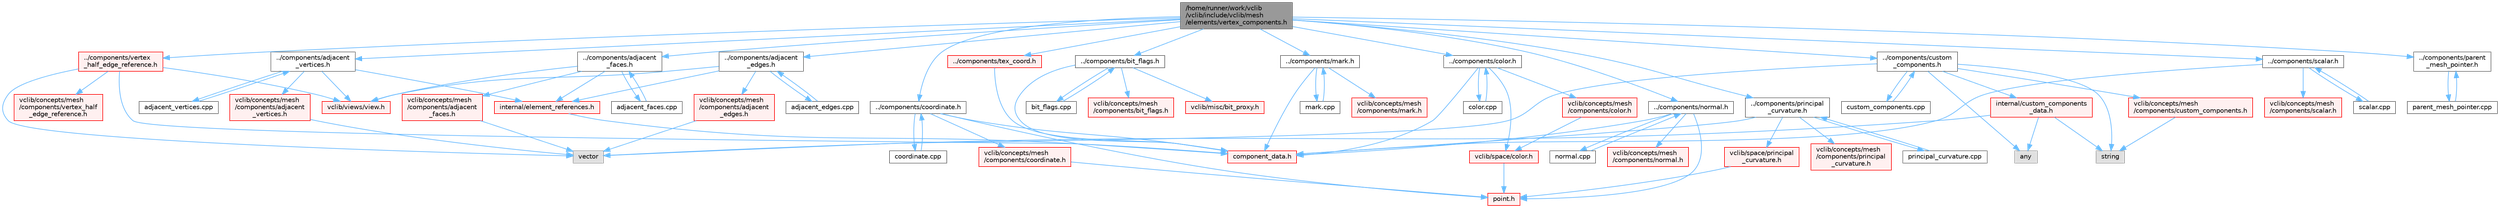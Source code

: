 digraph "/home/runner/work/vclib/vclib/include/vclib/mesh/elements/vertex_components.h"
{
 // LATEX_PDF_SIZE
  bgcolor="transparent";
  edge [fontname=Helvetica,fontsize=10,labelfontname=Helvetica,labelfontsize=10];
  node [fontname=Helvetica,fontsize=10,shape=box,height=0.2,width=0.4];
  Node1 [label="/home/runner/work/vclib\l/vclib/include/vclib/mesh\l/elements/vertex_components.h",height=0.2,width=0.4,color="gray40", fillcolor="grey60", style="filled", fontcolor="black",tooltip=" "];
  Node1 -> Node2 [color="steelblue1",style="solid"];
  Node2 [label="../components/adjacent\l_edges.h",height=0.2,width=0.4,color="grey40", fillcolor="white", style="filled",URL="$mesh_2components_2adjacent__edges_8h.html",tooltip=" "];
  Node2 -> Node3 [color="steelblue1",style="solid"];
  Node3 [label="vclib/concepts/mesh\l/components/adjacent\l_edges.h",height=0.2,width=0.4,color="red", fillcolor="#FFF0F0", style="filled",URL="$concepts_2mesh_2components_2adjacent__edges_8h.html",tooltip=" "];
  Node3 -> Node4 [color="steelblue1",style="solid"];
  Node4 [label="vector",height=0.2,width=0.4,color="grey60", fillcolor="#E0E0E0", style="filled",tooltip=" "];
  Node2 -> Node17 [color="steelblue1",style="solid"];
  Node17 [label="vclib/views/view.h",height=0.2,width=0.4,color="red", fillcolor="#FFF0F0", style="filled",URL="$view_8h.html",tooltip=" "];
  Node2 -> Node19 [color="steelblue1",style="solid"];
  Node19 [label="internal/element_references.h",height=0.2,width=0.4,color="red", fillcolor="#FFF0F0", style="filled",URL="$element__references_8h.html",tooltip=" "];
  Node19 -> Node24 [color="steelblue1",style="solid"];
  Node24 [label="component_data.h",height=0.2,width=0.4,color="red", fillcolor="#FFF0F0", style="filled",URL="$component__data_8h.html",tooltip=" "];
  Node2 -> Node26 [color="steelblue1",style="solid"];
  Node26 [label="adjacent_edges.cpp",height=0.2,width=0.4,color="grey40", fillcolor="white", style="filled",URL="$adjacent__edges_8cpp.html",tooltip=" "];
  Node26 -> Node2 [color="steelblue1",style="solid"];
  Node1 -> Node27 [color="steelblue1",style="solid"];
  Node27 [label="../components/adjacent\l_faces.h",height=0.2,width=0.4,color="grey40", fillcolor="white", style="filled",URL="$mesh_2components_2adjacent__faces_8h.html",tooltip=" "];
  Node27 -> Node28 [color="steelblue1",style="solid"];
  Node28 [label="vclib/concepts/mesh\l/components/adjacent\l_faces.h",height=0.2,width=0.4,color="red", fillcolor="#FFF0F0", style="filled",URL="$concepts_2mesh_2components_2adjacent__faces_8h.html",tooltip=" "];
  Node28 -> Node4 [color="steelblue1",style="solid"];
  Node27 -> Node17 [color="steelblue1",style="solid"];
  Node27 -> Node19 [color="steelblue1",style="solid"];
  Node27 -> Node29 [color="steelblue1",style="solid"];
  Node29 [label="adjacent_faces.cpp",height=0.2,width=0.4,color="grey40", fillcolor="white", style="filled",URL="$adjacent__faces_8cpp.html",tooltip=" "];
  Node29 -> Node27 [color="steelblue1",style="solid"];
  Node1 -> Node30 [color="steelblue1",style="solid"];
  Node30 [label="../components/adjacent\l_vertices.h",height=0.2,width=0.4,color="grey40", fillcolor="white", style="filled",URL="$mesh_2components_2adjacent__vertices_8h.html",tooltip=" "];
  Node30 -> Node31 [color="steelblue1",style="solid"];
  Node31 [label="vclib/concepts/mesh\l/components/adjacent\l_vertices.h",height=0.2,width=0.4,color="red", fillcolor="#FFF0F0", style="filled",URL="$concepts_2mesh_2components_2adjacent__vertices_8h.html",tooltip=" "];
  Node31 -> Node4 [color="steelblue1",style="solid"];
  Node30 -> Node17 [color="steelblue1",style="solid"];
  Node30 -> Node19 [color="steelblue1",style="solid"];
  Node30 -> Node32 [color="steelblue1",style="solid"];
  Node32 [label="adjacent_vertices.cpp",height=0.2,width=0.4,color="grey40", fillcolor="white", style="filled",URL="$adjacent__vertices_8cpp.html",tooltip=" "];
  Node32 -> Node30 [color="steelblue1",style="solid"];
  Node1 -> Node33 [color="steelblue1",style="solid"];
  Node33 [label="../components/bit_flags.h",height=0.2,width=0.4,color="grey40", fillcolor="white", style="filled",URL="$mesh_2components_2bit__flags_8h.html",tooltip=" "];
  Node33 -> Node34 [color="steelblue1",style="solid"];
  Node34 [label="vclib/concepts/mesh\l/components/bit_flags.h",height=0.2,width=0.4,color="red", fillcolor="#FFF0F0", style="filled",URL="$concepts_2mesh_2components_2bit__flags_8h.html",tooltip=" "];
  Node33 -> Node35 [color="steelblue1",style="solid"];
  Node35 [label="vclib/misc/bit_proxy.h",height=0.2,width=0.4,color="red", fillcolor="#FFF0F0", style="filled",URL="$bit__proxy_8h.html",tooltip=" "];
  Node33 -> Node24 [color="steelblue1",style="solid"];
  Node33 -> Node37 [color="steelblue1",style="solid"];
  Node37 [label="bit_flags.cpp",height=0.2,width=0.4,color="grey40", fillcolor="white", style="filled",URL="$bit__flags_8cpp.html",tooltip=" "];
  Node37 -> Node33 [color="steelblue1",style="solid"];
  Node1 -> Node38 [color="steelblue1",style="solid"];
  Node38 [label="../components/color.h",height=0.2,width=0.4,color="grey40", fillcolor="white", style="filled",URL="$mesh_2components_2color_8h.html",tooltip=" "];
  Node38 -> Node39 [color="steelblue1",style="solid"];
  Node39 [label="vclib/concepts/mesh\l/components/color.h",height=0.2,width=0.4,color="red", fillcolor="#FFF0F0", style="filled",URL="$concepts_2mesh_2components_2color_8h.html",tooltip=" "];
  Node39 -> Node40 [color="steelblue1",style="solid"];
  Node40 [label="vclib/space/color.h",height=0.2,width=0.4,color="red", fillcolor="#FFF0F0", style="filled",URL="$space_2color_8h.html",tooltip=" "];
  Node40 -> Node41 [color="steelblue1",style="solid"];
  Node41 [label="point.h",height=0.2,width=0.4,color="red", fillcolor="#FFF0F0", style="filled",URL="$space_2point_8h.html",tooltip=" "];
  Node38 -> Node40 [color="steelblue1",style="solid"];
  Node38 -> Node24 [color="steelblue1",style="solid"];
  Node38 -> Node54 [color="steelblue1",style="solid"];
  Node54 [label="color.cpp",height=0.2,width=0.4,color="grey40", fillcolor="white", style="filled",URL="$mesh_2components_2color_8cpp.html",tooltip=" "];
  Node54 -> Node38 [color="steelblue1",style="solid"];
  Node1 -> Node55 [color="steelblue1",style="solid"];
  Node55 [label="../components/coordinate.h",height=0.2,width=0.4,color="grey40", fillcolor="white", style="filled",URL="$mesh_2components_2coordinate_8h.html",tooltip=" "];
  Node55 -> Node56 [color="steelblue1",style="solid"];
  Node56 [label="vclib/concepts/mesh\l/components/coordinate.h",height=0.2,width=0.4,color="red", fillcolor="#FFF0F0", style="filled",URL="$concepts_2mesh_2components_2coordinate_8h.html",tooltip=" "];
  Node56 -> Node41 [color="steelblue1",style="solid"];
  Node55 -> Node41 [color="steelblue1",style="solid"];
  Node55 -> Node24 [color="steelblue1",style="solid"];
  Node55 -> Node57 [color="steelblue1",style="solid"];
  Node57 [label="coordinate.cpp",height=0.2,width=0.4,color="grey40", fillcolor="white", style="filled",URL="$coordinate_8cpp.html",tooltip=" "];
  Node57 -> Node55 [color="steelblue1",style="solid"];
  Node1 -> Node58 [color="steelblue1",style="solid"];
  Node58 [label="../components/custom\l_components.h",height=0.2,width=0.4,color="grey40", fillcolor="white", style="filled",URL="$mesh_2components_2custom__components_8h.html",tooltip=" "];
  Node58 -> Node59 [color="steelblue1",style="solid"];
  Node59 [label="any",height=0.2,width=0.4,color="grey60", fillcolor="#E0E0E0", style="filled",tooltip=" "];
  Node58 -> Node60 [color="steelblue1",style="solid"];
  Node60 [label="string",height=0.2,width=0.4,color="grey60", fillcolor="#E0E0E0", style="filled",tooltip=" "];
  Node58 -> Node4 [color="steelblue1",style="solid"];
  Node58 -> Node61 [color="steelblue1",style="solid"];
  Node61 [label="vclib/concepts/mesh\l/components/custom_components.h",height=0.2,width=0.4,color="red", fillcolor="#FFF0F0", style="filled",URL="$concepts_2mesh_2components_2custom__components_8h.html",tooltip=" "];
  Node61 -> Node60 [color="steelblue1",style="solid"];
  Node58 -> Node62 [color="steelblue1",style="solid"];
  Node62 [label="internal/custom_components\l_data.h",height=0.2,width=0.4,color="red", fillcolor="#FFF0F0", style="filled",URL="$custom__components__data_8h.html",tooltip=" "];
  Node62 -> Node59 [color="steelblue1",style="solid"];
  Node62 -> Node60 [color="steelblue1",style="solid"];
  Node62 -> Node4 [color="steelblue1",style="solid"];
  Node58 -> Node65 [color="steelblue1",style="solid"];
  Node65 [label="custom_components.cpp",height=0.2,width=0.4,color="grey40", fillcolor="white", style="filled",URL="$custom__components_8cpp.html",tooltip=" "];
  Node65 -> Node58 [color="steelblue1",style="solid"];
  Node1 -> Node66 [color="steelblue1",style="solid"];
  Node66 [label="../components/mark.h",height=0.2,width=0.4,color="grey40", fillcolor="white", style="filled",URL="$mesh_2components_2mark_8h.html",tooltip=" "];
  Node66 -> Node67 [color="steelblue1",style="solid"];
  Node67 [label="vclib/concepts/mesh\l/components/mark.h",height=0.2,width=0.4,color="red", fillcolor="#FFF0F0", style="filled",URL="$concepts_2mesh_2components_2mark_8h.html",tooltip=" "];
  Node66 -> Node24 [color="steelblue1",style="solid"];
  Node66 -> Node68 [color="steelblue1",style="solid"];
  Node68 [label="mark.cpp",height=0.2,width=0.4,color="grey40", fillcolor="white", style="filled",URL="$mark_8cpp.html",tooltip=" "];
  Node68 -> Node66 [color="steelblue1",style="solid"];
  Node1 -> Node69 [color="steelblue1",style="solid"];
  Node69 [label="../components/normal.h",height=0.2,width=0.4,color="grey40", fillcolor="white", style="filled",URL="$mesh_2components_2normal_8h.html",tooltip=" "];
  Node69 -> Node70 [color="steelblue1",style="solid"];
  Node70 [label="vclib/concepts/mesh\l/components/normal.h",height=0.2,width=0.4,color="red", fillcolor="#FFF0F0", style="filled",URL="$concepts_2mesh_2components_2normal_8h.html",tooltip=" "];
  Node69 -> Node41 [color="steelblue1",style="solid"];
  Node69 -> Node24 [color="steelblue1",style="solid"];
  Node69 -> Node71 [color="steelblue1",style="solid"];
  Node71 [label="normal.cpp",height=0.2,width=0.4,color="grey40", fillcolor="white", style="filled",URL="$mesh_2components_2normal_8cpp.html",tooltip=" "];
  Node71 -> Node69 [color="steelblue1",style="solid"];
  Node1 -> Node72 [color="steelblue1",style="solid"];
  Node72 [label="../components/parent\l_mesh_pointer.h",height=0.2,width=0.4,color="grey40", fillcolor="white", style="filled",URL="$parent__mesh__pointer_8h.html",tooltip=" "];
  Node72 -> Node73 [color="steelblue1",style="solid"];
  Node73 [label="parent_mesh_pointer.cpp",height=0.2,width=0.4,color="grey40", fillcolor="white", style="filled",URL="$parent__mesh__pointer_8cpp.html",tooltip=" "];
  Node73 -> Node72 [color="steelblue1",style="solid"];
  Node1 -> Node74 [color="steelblue1",style="solid"];
  Node74 [label="../components/principal\l_curvature.h",height=0.2,width=0.4,color="grey40", fillcolor="white", style="filled",URL="$mesh_2components_2principal__curvature_8h.html",tooltip=" "];
  Node74 -> Node75 [color="steelblue1",style="solid"];
  Node75 [label="vclib/concepts/mesh\l/components/principal\l_curvature.h",height=0.2,width=0.4,color="red", fillcolor="#FFF0F0", style="filled",URL="$concepts_2mesh_2components_2principal__curvature_8h.html",tooltip=" "];
  Node74 -> Node76 [color="steelblue1",style="solid"];
  Node76 [label="vclib/space/principal\l_curvature.h",height=0.2,width=0.4,color="red", fillcolor="#FFF0F0", style="filled",URL="$space_2principal__curvature_8h.html",tooltip=" "];
  Node76 -> Node41 [color="steelblue1",style="solid"];
  Node74 -> Node24 [color="steelblue1",style="solid"];
  Node74 -> Node78 [color="steelblue1",style="solid"];
  Node78 [label="principal_curvature.cpp",height=0.2,width=0.4,color="grey40", fillcolor="white", style="filled",URL="$mesh_2components_2principal__curvature_8cpp.html",tooltip=" "];
  Node78 -> Node74 [color="steelblue1",style="solid"];
  Node1 -> Node79 [color="steelblue1",style="solid"];
  Node79 [label="../components/scalar.h",height=0.2,width=0.4,color="grey40", fillcolor="white", style="filled",URL="$mesh_2components_2scalar_8h.html",tooltip=" "];
  Node79 -> Node80 [color="steelblue1",style="solid"];
  Node80 [label="vclib/concepts/mesh\l/components/scalar.h",height=0.2,width=0.4,color="red", fillcolor="#FFF0F0", style="filled",URL="$concepts_2mesh_2components_2scalar_8h.html",tooltip=" "];
  Node79 -> Node24 [color="steelblue1",style="solid"];
  Node79 -> Node81 [color="steelblue1",style="solid"];
  Node81 [label="scalar.cpp",height=0.2,width=0.4,color="grey40", fillcolor="white", style="filled",URL="$mesh_2components_2scalar_8cpp.html",tooltip=" "];
  Node81 -> Node79 [color="steelblue1",style="solid"];
  Node1 -> Node82 [color="steelblue1",style="solid"];
  Node82 [label="../components/vertex\l_half_edge_reference.h",height=0.2,width=0.4,color="red", fillcolor="#FFF0F0", style="filled",URL="$mesh_2components_2vertex__half__edge__reference_8h.html",tooltip=" "];
  Node82 -> Node4 [color="steelblue1",style="solid"];
  Node82 -> Node83 [color="steelblue1",style="solid"];
  Node83 [label="vclib/concepts/mesh\l/components/vertex_half\l_edge_reference.h",height=0.2,width=0.4,color="red", fillcolor="#FFF0F0", style="filled",URL="$concepts_2mesh_2components_2vertex__half__edge__reference_8h.html",tooltip=" "];
  Node82 -> Node17 [color="steelblue1",style="solid"];
  Node82 -> Node24 [color="steelblue1",style="solid"];
  Node1 -> Node89 [color="steelblue1",style="solid"];
  Node89 [label="../components/tex_coord.h",height=0.2,width=0.4,color="red", fillcolor="#FFF0F0", style="filled",URL="$mesh_2components_2tex__coord_8h.html",tooltip=" "];
  Node89 -> Node24 [color="steelblue1",style="solid"];
}
